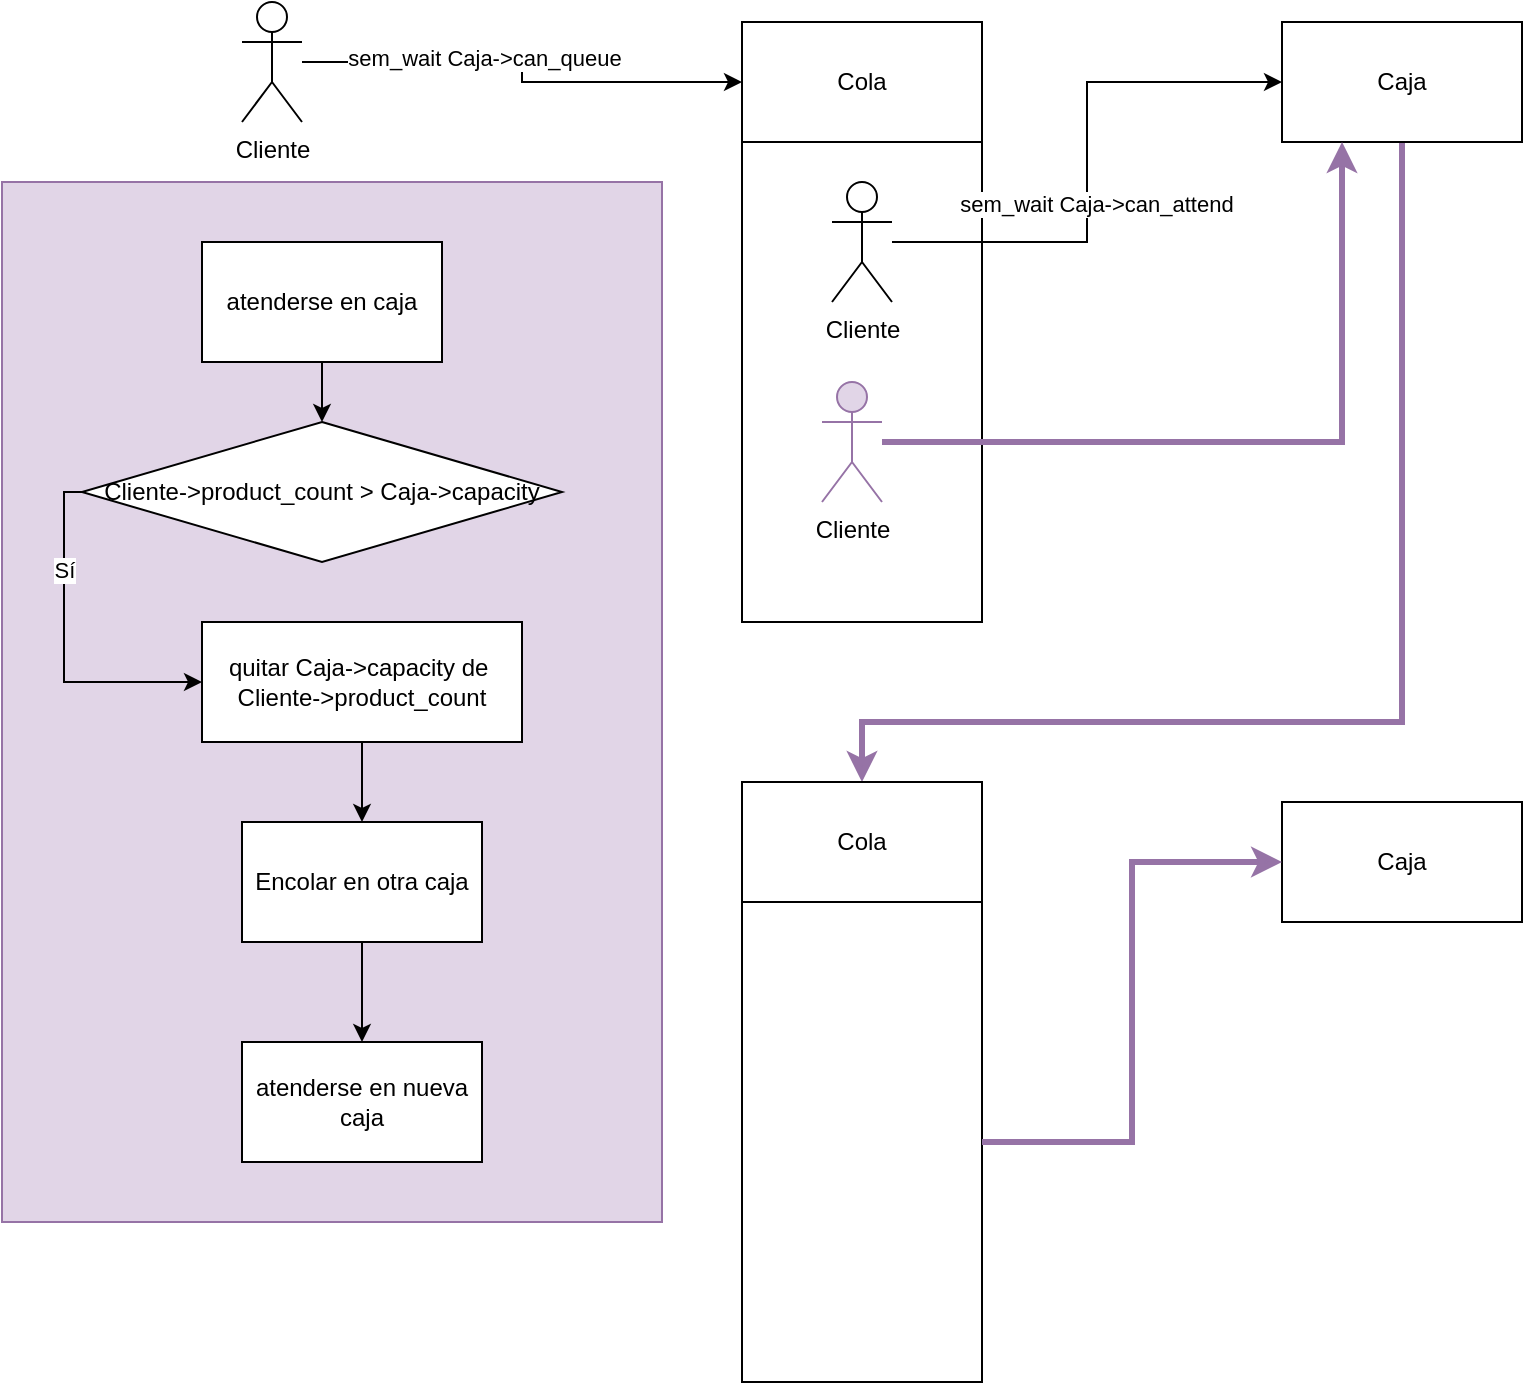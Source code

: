 <mxfile version="19.0.2" type="device" pages="3"><diagram id="KFgPAPCuJoKKQdulge6Z" name="Page-1"><mxGraphModel dx="1021" dy="653" grid="1" gridSize="10" guides="1" tooltips="1" connect="1" arrows="1" fold="1" page="1" pageScale="1" pageWidth="850" pageHeight="1100" math="0" shadow="0"><root><mxCell id="0"/><mxCell id="1" parent="0"/><mxCell id="xf60B0qyNScemYF0nVEA-28" value="" style="rounded=0;whiteSpace=wrap;html=1;fillColor=#e1d5e7;strokeColor=#9673a6;" vertex="1" parent="1"><mxGeometry x="30" y="180" width="330" height="520" as="geometry"/></mxCell><mxCell id="xf60B0qyNScemYF0nVEA-23" value="" style="group" vertex="1" connectable="0" parent="1"><mxGeometry x="400" y="100" width="120" height="300" as="geometry"/></mxCell><mxCell id="xf60B0qyNScemYF0nVEA-11" value="" style="rounded=0;whiteSpace=wrap;html=1;" vertex="1" parent="xf60B0qyNScemYF0nVEA-23"><mxGeometry y="60" width="120" height="240" as="geometry"/></mxCell><mxCell id="xf60B0qyNScemYF0nVEA-10" value="Cola" style="rounded=0;whiteSpace=wrap;html=1;" vertex="1" parent="xf60B0qyNScemYF0nVEA-23"><mxGeometry width="120" height="60" as="geometry"/></mxCell><mxCell id="xf60B0qyNScemYF0nVEA-8" style="edgeStyle=orthogonalEdgeStyle;rounded=0;orthogonalLoop=1;jettySize=auto;html=1;entryX=0;entryY=0.5;entryDx=0;entryDy=0;" edge="1" parent="1" source="xf60B0qyNScemYF0nVEA-1" target="xf60B0qyNScemYF0nVEA-10"><mxGeometry relative="1" as="geometry"><mxPoint x="270" y="160" as="targetPoint"/></mxGeometry></mxCell><mxCell id="xf60B0qyNScemYF0nVEA-9" value="sem_wait Caja-&amp;gt;can_queue" style="edgeLabel;html=1;align=center;verticalAlign=middle;resizable=0;points=[];" vertex="1" connectable="0" parent="xf60B0qyNScemYF0nVEA-8"><mxGeometry x="-0.212" y="2" relative="1" as="geometry"><mxPoint as="offset"/></mxGeometry></mxCell><mxCell id="xf60B0qyNScemYF0nVEA-1" value="Cliente" style="shape=umlActor;verticalLabelPosition=bottom;verticalAlign=top;html=1;outlineConnect=0;" vertex="1" parent="1"><mxGeometry x="150" y="90" width="30" height="60" as="geometry"/></mxCell><mxCell id="xf60B0qyNScemYF0nVEA-27" style="edgeStyle=orthogonalEdgeStyle;rounded=0;orthogonalLoop=1;jettySize=auto;html=1;entryX=0.5;entryY=0;entryDx=0;entryDy=0;fillColor=#e1d5e7;strokeColor=#9673a6;strokeWidth=3;" edge="1" parent="1" source="xf60B0qyNScemYF0nVEA-2" target="xf60B0qyNScemYF0nVEA-26"><mxGeometry relative="1" as="geometry"><Array as="points"><mxPoint x="730" y="450"/><mxPoint x="460" y="450"/></Array></mxGeometry></mxCell><mxCell id="xf60B0qyNScemYF0nVEA-2" value="Caja" style="rounded=0;whiteSpace=wrap;html=1;" vertex="1" parent="1"><mxGeometry x="670" y="100" width="120" height="60" as="geometry"/></mxCell><mxCell id="xf60B0qyNScemYF0nVEA-5" value="Caja" style="rounded=0;whiteSpace=wrap;html=1;" vertex="1" parent="1"><mxGeometry x="670" y="490" width="120" height="60" as="geometry"/></mxCell><mxCell id="xf60B0qyNScemYF0nVEA-22" style="edgeStyle=orthogonalEdgeStyle;rounded=0;orthogonalLoop=1;jettySize=auto;html=1;entryX=0.25;entryY=1;entryDx=0;entryDy=0;fillColor=#e1d5e7;strokeColor=#9673a6;strokeWidth=3;" edge="1" parent="1" source="xf60B0qyNScemYF0nVEA-6" target="xf60B0qyNScemYF0nVEA-2"><mxGeometry relative="1" as="geometry"/></mxCell><mxCell id="xf60B0qyNScemYF0nVEA-6" value="Cliente" style="shape=umlActor;verticalLabelPosition=bottom;verticalAlign=top;html=1;outlineConnect=0;fillColor=#e1d5e7;strokeColor=#9673a6;" vertex="1" parent="1"><mxGeometry x="440" y="280" width="30" height="60" as="geometry"/></mxCell><mxCell id="xf60B0qyNScemYF0nVEA-12" style="edgeStyle=orthogonalEdgeStyle;rounded=0;orthogonalLoop=1;jettySize=auto;html=1;entryX=0;entryY=0.5;entryDx=0;entryDy=0;" edge="1" parent="1" source="xf60B0qyNScemYF0nVEA-7" target="xf60B0qyNScemYF0nVEA-2"><mxGeometry relative="1" as="geometry"/></mxCell><mxCell id="xf60B0qyNScemYF0nVEA-13" value="sem_wait Caja-&amp;gt;can_attend" style="edgeLabel;html=1;align=center;verticalAlign=middle;resizable=0;points=[];" vertex="1" connectable="0" parent="xf60B0qyNScemYF0nVEA-12"><mxGeometry x="-0.146" y="-3" relative="1" as="geometry"><mxPoint x="1" y="1" as="offset"/></mxGeometry></mxCell><mxCell id="xf60B0qyNScemYF0nVEA-7" value="Cliente" style="shape=umlActor;verticalLabelPosition=bottom;verticalAlign=top;html=1;outlineConnect=0;" vertex="1" parent="1"><mxGeometry x="445" y="180" width="30" height="60" as="geometry"/></mxCell><mxCell id="xf60B0qyNScemYF0nVEA-16" style="edgeStyle=orthogonalEdgeStyle;rounded=0;orthogonalLoop=1;jettySize=auto;html=1;entryX=0;entryY=0.5;entryDx=0;entryDy=0;" edge="1" parent="1" target="xf60B0qyNScemYF0nVEA-15"><mxGeometry relative="1" as="geometry"><mxPoint x="131" y="450" as="targetPoint"/><mxPoint x="81" y="335" as="sourcePoint"/><Array as="points"><mxPoint x="61" y="335"/><mxPoint x="61" y="430"/></Array></mxGeometry></mxCell><mxCell id="xf60B0qyNScemYF0nVEA-17" value="Sí" style="edgeLabel;html=1;align=center;verticalAlign=middle;resizable=0;points=[];" vertex="1" connectable="0" parent="xf60B0qyNScemYF0nVEA-16"><mxGeometry x="-0.356" relative="1" as="geometry"><mxPoint as="offset"/></mxGeometry></mxCell><mxCell id="xf60B0qyNScemYF0nVEA-14" value="Cliente-&amp;gt;product_count &amp;gt; Caja-&amp;gt;capacity" style="rhombus;whiteSpace=wrap;html=1;" vertex="1" parent="1"><mxGeometry x="70" y="300" width="240" height="70" as="geometry"/></mxCell><mxCell id="xf60B0qyNScemYF0nVEA-20" style="edgeStyle=orthogonalEdgeStyle;rounded=0;orthogonalLoop=1;jettySize=auto;html=1;" edge="1" parent="1" source="xf60B0qyNScemYF0nVEA-15" target="xf60B0qyNScemYF0nVEA-21"><mxGeometry relative="1" as="geometry"><mxPoint x="210" y="530" as="targetPoint"/></mxGeometry></mxCell><mxCell id="xf60B0qyNScemYF0nVEA-15" value="quitar Caja-&amp;gt;capacity de&amp;nbsp;&lt;br&gt;Cliente-&amp;gt;product_count" style="rounded=0;whiteSpace=wrap;html=1;" vertex="1" parent="1"><mxGeometry x="130" y="400" width="160" height="60" as="geometry"/></mxCell><mxCell id="xf60B0qyNScemYF0nVEA-19" style="edgeStyle=orthogonalEdgeStyle;rounded=0;orthogonalLoop=1;jettySize=auto;html=1;entryX=0.5;entryY=0;entryDx=0;entryDy=0;" edge="1" parent="1" source="xf60B0qyNScemYF0nVEA-18" target="xf60B0qyNScemYF0nVEA-14"><mxGeometry relative="1" as="geometry"/></mxCell><mxCell id="xf60B0qyNScemYF0nVEA-18" value="atenderse en caja" style="rounded=0;whiteSpace=wrap;html=1;" vertex="1" parent="1"><mxGeometry x="130" y="210" width="120" height="60" as="geometry"/></mxCell><mxCell id="xf60B0qyNScemYF0nVEA-30" value="" style="edgeStyle=orthogonalEdgeStyle;rounded=0;orthogonalLoop=1;jettySize=auto;html=1;strokeWidth=1;" edge="1" parent="1" source="xf60B0qyNScemYF0nVEA-21" target="xf60B0qyNScemYF0nVEA-29"><mxGeometry relative="1" as="geometry"/></mxCell><mxCell id="xf60B0qyNScemYF0nVEA-21" value="Encolar en otra caja" style="rounded=0;whiteSpace=wrap;html=1;" vertex="1" parent="1"><mxGeometry x="150" y="500" width="120" height="60" as="geometry"/></mxCell><mxCell id="xf60B0qyNScemYF0nVEA-24" value="" style="group" vertex="1" connectable="0" parent="1"><mxGeometry x="400" y="480" width="120" height="300" as="geometry"/></mxCell><mxCell id="xf60B0qyNScemYF0nVEA-25" value="" style="rounded=0;whiteSpace=wrap;html=1;" vertex="1" parent="xf60B0qyNScemYF0nVEA-24"><mxGeometry y="60" width="120" height="240" as="geometry"/></mxCell><mxCell id="xf60B0qyNScemYF0nVEA-26" value="Cola" style="rounded=0;whiteSpace=wrap;html=1;" vertex="1" parent="xf60B0qyNScemYF0nVEA-24"><mxGeometry width="120" height="60" as="geometry"/></mxCell><mxCell id="xf60B0qyNScemYF0nVEA-29" value="atenderse en nueva caja" style="whiteSpace=wrap;html=1;rounded=0;" vertex="1" parent="1"><mxGeometry x="150" y="610" width="120" height="60" as="geometry"/></mxCell><mxCell id="xf60B0qyNScemYF0nVEA-31" style="edgeStyle=orthogonalEdgeStyle;rounded=0;orthogonalLoop=1;jettySize=auto;html=1;entryX=0;entryY=0.5;entryDx=0;entryDy=0;strokeWidth=3;fillColor=#e1d5e7;strokeColor=#9673a6;" edge="1" parent="1" source="xf60B0qyNScemYF0nVEA-25" target="xf60B0qyNScemYF0nVEA-5"><mxGeometry relative="1" as="geometry"/></mxCell></root></mxGraphModel></diagram><diagram id="kgm83oB1-Bn9ZLdaS7rh" name="template"><mxGraphModel dx="868" dy="555" grid="1" gridSize="10" guides="1" tooltips="1" connect="1" arrows="1" fold="1" page="1" pageScale="1" pageWidth="850" pageHeight="1100" math="0" shadow="0"><root><mxCell id="0"/><mxCell id="1" parent="0"/><mxCell id="GQAddwY9nwptaZO198wb-1" value="Cliente" style="shape=umlActor;verticalLabelPosition=bottom;verticalAlign=top;html=1;outlineConnect=0;" vertex="1" parent="1"><mxGeometry x="64" y="60" width="30" height="60" as="geometry"/></mxCell><mxCell id="GQAddwY9nwptaZO198wb-4" value="" style="group" vertex="1" connectable="0" parent="1"><mxGeometry x="320" y="80" width="120" height="310" as="geometry"/></mxCell><mxCell id="GQAddwY9nwptaZO198wb-2" value="Cola" style="rounded=0;whiteSpace=wrap;html=1;" vertex="1" parent="GQAddwY9nwptaZO198wb-4"><mxGeometry width="120" height="60" as="geometry"/></mxCell><mxCell id="GQAddwY9nwptaZO198wb-3" value="" style="rounded=0;whiteSpace=wrap;html=1;" vertex="1" parent="GQAddwY9nwptaZO198wb-4"><mxGeometry y="60" width="120" height="250" as="geometry"/></mxCell><mxCell id="GQAddwY9nwptaZO198wb-5" value="Caja" style="rounded=0;whiteSpace=wrap;html=1;" vertex="1" parent="1"><mxGeometry x="580" y="80" width="120" height="60" as="geometry"/></mxCell><mxCell id="GQAddwY9nwptaZO198wb-13" value="" style="group" vertex="1" connectable="0" parent="1"><mxGeometry x="60" y="150" width="38" height="76" as="geometry"/></mxCell><mxCell id="GQAddwY9nwptaZO198wb-11" value="" style="group" vertex="1" connectable="0" parent="GQAddwY9nwptaZO198wb-13"><mxGeometry x="7" y="20" width="24" height="56" as="geometry"/></mxCell><mxCell id="GQAddwY9nwptaZO198wb-6" value="" style="rounded=1;whiteSpace=wrap;html=1;rotation=90;" vertex="1" parent="GQAddwY9nwptaZO198wb-11"><mxGeometry x="-16" y="16" width="56" height="24" as="geometry"/></mxCell><mxCell id="GQAddwY9nwptaZO198wb-10" value="" style="group" vertex="1" connectable="0" parent="GQAddwY9nwptaZO198wb-11"><mxGeometry x="7" y="9" width="10" height="38" as="geometry"/></mxCell><mxCell id="GQAddwY9nwptaZO198wb-7" value="" style="ellipse;whiteSpace=wrap;html=1;aspect=fixed;fillColor=#d5e8d4;strokeColor=#82b366;" vertex="1" parent="GQAddwY9nwptaZO198wb-10"><mxGeometry width="10" height="10" as="geometry"/></mxCell><mxCell id="GQAddwY9nwptaZO198wb-8" value="" style="ellipse;whiteSpace=wrap;html=1;aspect=fixed;fillColor=#fff2cc;strokeColor=#d6b656;" vertex="1" parent="GQAddwY9nwptaZO198wb-10"><mxGeometry y="14" width="10" height="10" as="geometry"/></mxCell><mxCell id="GQAddwY9nwptaZO198wb-9" value="" style="ellipse;whiteSpace=wrap;html=1;aspect=fixed;fillColor=#f8cecc;strokeColor=#b85450;" vertex="1" parent="GQAddwY9nwptaZO198wb-10"><mxGeometry y="28" width="10" height="10" as="geometry"/></mxCell><mxCell id="GQAddwY9nwptaZO198wb-12" value="on_register" style="text;html=1;strokeColor=none;fillColor=none;align=center;verticalAlign=middle;whiteSpace=wrap;rounded=0;" vertex="1" parent="GQAddwY9nwptaZO198wb-13"><mxGeometry width="38" height="20" as="geometry"/></mxCell><mxCell id="GQAddwY9nwptaZO198wb-14" value="" style="group" vertex="1" connectable="0" parent="1"><mxGeometry x="60" y="230" width="38" height="76" as="geometry"/></mxCell><mxCell id="GQAddwY9nwptaZO198wb-15" value="" style="group" vertex="1" connectable="0" parent="GQAddwY9nwptaZO198wb-14"><mxGeometry x="7" y="20" width="24" height="56" as="geometry"/></mxCell><mxCell id="GQAddwY9nwptaZO198wb-16" value="" style="rounded=1;whiteSpace=wrap;html=1;rotation=90;" vertex="1" parent="GQAddwY9nwptaZO198wb-15"><mxGeometry x="-16" y="16" width="56" height="24" as="geometry"/></mxCell><mxCell id="GQAddwY9nwptaZO198wb-17" value="" style="group" vertex="1" connectable="0" parent="GQAddwY9nwptaZO198wb-15"><mxGeometry x="7" y="9" width="10" height="38" as="geometry"/></mxCell><mxCell id="GQAddwY9nwptaZO198wb-18" value="" style="ellipse;whiteSpace=wrap;html=1;aspect=fixed;fillColor=#d5e8d4;strokeColor=#82b366;" vertex="1" parent="GQAddwY9nwptaZO198wb-17"><mxGeometry width="10" height="10" as="geometry"/></mxCell><mxCell id="GQAddwY9nwptaZO198wb-19" value="" style="ellipse;whiteSpace=wrap;html=1;aspect=fixed;fillColor=#fff2cc;strokeColor=#d6b656;" vertex="1" parent="GQAddwY9nwptaZO198wb-17"><mxGeometry y="14" width="10" height="10" as="geometry"/></mxCell><mxCell id="GQAddwY9nwptaZO198wb-20" value="" style="ellipse;whiteSpace=wrap;html=1;aspect=fixed;fillColor=#f8cecc;strokeColor=#b85450;" vertex="1" parent="GQAddwY9nwptaZO198wb-17"><mxGeometry y="28" width="10" height="10" as="geometry"/></mxCell><mxCell id="GQAddwY9nwptaZO198wb-21" value="can_produce" style="text;html=1;strokeColor=none;fillColor=none;align=center;verticalAlign=middle;whiteSpace=wrap;rounded=0;" vertex="1" parent="GQAddwY9nwptaZO198wb-14"><mxGeometry width="38" height="20" as="geometry"/></mxCell><mxCell id="GQAddwY9nwptaZO198wb-22" value="" style="group" vertex="1" connectable="0" parent="1"><mxGeometry x="60" y="310" width="38" height="76" as="geometry"/></mxCell><mxCell id="GQAddwY9nwptaZO198wb-23" value="" style="group" vertex="1" connectable="0" parent="GQAddwY9nwptaZO198wb-22"><mxGeometry x="7" y="20" width="24" height="56" as="geometry"/></mxCell><mxCell id="GQAddwY9nwptaZO198wb-24" value="" style="rounded=1;whiteSpace=wrap;html=1;rotation=90;" vertex="1" parent="GQAddwY9nwptaZO198wb-23"><mxGeometry x="-16" y="16" width="56" height="24" as="geometry"/></mxCell><mxCell id="GQAddwY9nwptaZO198wb-25" value="" style="group" vertex="1" connectable="0" parent="GQAddwY9nwptaZO198wb-23"><mxGeometry x="7" y="9" width="10" height="38" as="geometry"/></mxCell><mxCell id="GQAddwY9nwptaZO198wb-26" value="" style="ellipse;whiteSpace=wrap;html=1;aspect=fixed;fillColor=#d5e8d4;strokeColor=#82b366;" vertex="1" parent="GQAddwY9nwptaZO198wb-25"><mxGeometry width="10" height="10" as="geometry"/></mxCell><mxCell id="GQAddwY9nwptaZO198wb-27" value="" style="ellipse;whiteSpace=wrap;html=1;aspect=fixed;fillColor=#fff2cc;strokeColor=#d6b656;" vertex="1" parent="GQAddwY9nwptaZO198wb-25"><mxGeometry y="14" width="10" height="10" as="geometry"/></mxCell><mxCell id="GQAddwY9nwptaZO198wb-28" value="" style="ellipse;whiteSpace=wrap;html=1;aspect=fixed;fillColor=#f8cecc;strokeColor=#b85450;" vertex="1" parent="GQAddwY9nwptaZO198wb-25"><mxGeometry y="28" width="10" height="10" as="geometry"/></mxCell><mxCell id="GQAddwY9nwptaZO198wb-29" value="produced_product" style="text;html=1;strokeColor=none;fillColor=none;align=center;verticalAlign=middle;whiteSpace=wrap;rounded=0;" vertex="1" parent="GQAddwY9nwptaZO198wb-22"><mxGeometry width="38" height="20" as="geometry"/></mxCell><mxCell id="GQAddwY9nwptaZO198wb-33" value="" style="group" vertex="1" connectable="0" parent="1"><mxGeometry x="610" y="154" width="38" height="76" as="geometry"/></mxCell><mxCell id="GQAddwY9nwptaZO198wb-34" value="" style="group" vertex="1" connectable="0" parent="GQAddwY9nwptaZO198wb-33"><mxGeometry x="7" y="20" width="24" height="56" as="geometry"/></mxCell><mxCell id="GQAddwY9nwptaZO198wb-35" value="" style="rounded=1;whiteSpace=wrap;html=1;rotation=90;" vertex="1" parent="GQAddwY9nwptaZO198wb-34"><mxGeometry x="-16" y="16" width="56" height="24" as="geometry"/></mxCell><mxCell id="GQAddwY9nwptaZO198wb-36" value="" style="group" vertex="1" connectable="0" parent="GQAddwY9nwptaZO198wb-34"><mxGeometry x="7" y="9" width="10" height="38" as="geometry"/></mxCell><mxCell id="GQAddwY9nwptaZO198wb-37" value="" style="ellipse;whiteSpace=wrap;html=1;aspect=fixed;fillColor=#d5e8d4;strokeColor=#82b366;" vertex="1" parent="GQAddwY9nwptaZO198wb-36"><mxGeometry width="10" height="10" as="geometry"/></mxCell><mxCell id="GQAddwY9nwptaZO198wb-38" value="" style="ellipse;whiteSpace=wrap;html=1;aspect=fixed;fillColor=#fff2cc;strokeColor=#d6b656;" vertex="1" parent="GQAddwY9nwptaZO198wb-36"><mxGeometry y="14" width="10" height="10" as="geometry"/></mxCell><mxCell id="GQAddwY9nwptaZO198wb-39" value="" style="ellipse;whiteSpace=wrap;html=1;aspect=fixed;fillColor=#f8cecc;strokeColor=#b85450;" vertex="1" parent="GQAddwY9nwptaZO198wb-36"><mxGeometry y="28" width="10" height="10" as="geometry"/></mxCell><mxCell id="GQAddwY9nwptaZO198wb-40" value="new_client" style="text;html=1;strokeColor=none;fillColor=none;align=center;verticalAlign=middle;whiteSpace=wrap;rounded=0;" vertex="1" parent="GQAddwY9nwptaZO198wb-33"><mxGeometry width="38" height="20" as="geometry"/></mxCell><mxCell id="GQAddwY9nwptaZO198wb-41" value="" style="group" vertex="1" connectable="0" parent="1"><mxGeometry x="610" y="230" width="38" height="76" as="geometry"/></mxCell><mxCell id="GQAddwY9nwptaZO198wb-42" value="" style="group" vertex="1" connectable="0" parent="GQAddwY9nwptaZO198wb-41"><mxGeometry x="7" y="20" width="24" height="56" as="geometry"/></mxCell><mxCell id="GQAddwY9nwptaZO198wb-43" value="" style="rounded=1;whiteSpace=wrap;html=1;rotation=90;" vertex="1" parent="GQAddwY9nwptaZO198wb-42"><mxGeometry x="-16" y="16" width="56" height="24" as="geometry"/></mxCell><mxCell id="GQAddwY9nwptaZO198wb-44" value="" style="group" vertex="1" connectable="0" parent="GQAddwY9nwptaZO198wb-42"><mxGeometry x="7" y="9" width="10" height="38" as="geometry"/></mxCell><mxCell id="GQAddwY9nwptaZO198wb-45" value="" style="ellipse;whiteSpace=wrap;html=1;aspect=fixed;fillColor=#d5e8d4;strokeColor=#82b366;" vertex="1" parent="GQAddwY9nwptaZO198wb-44"><mxGeometry width="10" height="10" as="geometry"/></mxCell><mxCell id="GQAddwY9nwptaZO198wb-46" value="" style="ellipse;whiteSpace=wrap;html=1;aspect=fixed;fillColor=#fff2cc;strokeColor=#d6b656;" vertex="1" parent="GQAddwY9nwptaZO198wb-44"><mxGeometry y="14" width="10" height="10" as="geometry"/></mxCell><mxCell id="GQAddwY9nwptaZO198wb-47" value="" style="ellipse;whiteSpace=wrap;html=1;aspect=fixed;fillColor=#f8cecc;strokeColor=#b85450;" vertex="1" parent="GQAddwY9nwptaZO198wb-44"><mxGeometry y="28" width="10" height="10" as="geometry"/></mxCell><mxCell id="GQAddwY9nwptaZO198wb-48" value="can_attend" style="text;html=1;strokeColor=none;fillColor=none;align=center;verticalAlign=middle;whiteSpace=wrap;rounded=0;" vertex="1" parent="GQAddwY9nwptaZO198wb-41"><mxGeometry width="38" height="20" as="geometry"/></mxCell><mxCell id="GQAddwY9nwptaZO198wb-49" value="" style="group" vertex="1" connectable="0" parent="1"><mxGeometry x="610" y="314" width="38" height="76" as="geometry"/></mxCell><mxCell id="GQAddwY9nwptaZO198wb-50" value="" style="group" vertex="1" connectable="0" parent="GQAddwY9nwptaZO198wb-49"><mxGeometry x="7" y="20" width="24" height="56" as="geometry"/></mxCell><mxCell id="GQAddwY9nwptaZO198wb-51" value="" style="rounded=1;whiteSpace=wrap;html=1;rotation=90;" vertex="1" parent="GQAddwY9nwptaZO198wb-50"><mxGeometry x="-16" y="16" width="56" height="24" as="geometry"/></mxCell><mxCell id="GQAddwY9nwptaZO198wb-52" value="" style="group" vertex="1" connectable="0" parent="GQAddwY9nwptaZO198wb-50"><mxGeometry x="7" y="9" width="10" height="38" as="geometry"/></mxCell><mxCell id="GQAddwY9nwptaZO198wb-53" value="" style="ellipse;whiteSpace=wrap;html=1;aspect=fixed;fillColor=#d5e8d4;strokeColor=#82b366;" vertex="1" parent="GQAddwY9nwptaZO198wb-52"><mxGeometry width="10" height="10" as="geometry"/></mxCell><mxCell id="GQAddwY9nwptaZO198wb-54" value="" style="ellipse;whiteSpace=wrap;html=1;aspect=fixed;fillColor=#fff2cc;strokeColor=#d6b656;" vertex="1" parent="GQAddwY9nwptaZO198wb-52"><mxGeometry y="14" width="10" height="10" as="geometry"/></mxCell><mxCell id="GQAddwY9nwptaZO198wb-55" value="" style="ellipse;whiteSpace=wrap;html=1;aspect=fixed;fillColor=#f8cecc;strokeColor=#b85450;" vertex="1" parent="GQAddwY9nwptaZO198wb-52"><mxGeometry y="28" width="10" height="10" as="geometry"/></mxCell><mxCell id="GQAddwY9nwptaZO198wb-56" value="can_queue" style="text;html=1;strokeColor=none;fillColor=none;align=center;verticalAlign=middle;whiteSpace=wrap;rounded=0;" vertex="1" parent="GQAddwY9nwptaZO198wb-49"><mxGeometry width="38" height="20" as="geometry"/></mxCell></root></mxGraphModel></diagram><diagram name="w/sema" id="n93JSqwijX-07KvAlZih"><mxGraphModel dx="1085" dy="694" grid="1" gridSize="10" guides="1" tooltips="1" connect="1" arrows="1" fold="1" page="1" pageScale="1" pageWidth="850" pageHeight="1100" math="0" shadow="0"><root><mxCell id="fGiU47eKGeZl3MJL9mCW-0"/><mxCell id="fGiU47eKGeZl3MJL9mCW-1" parent="fGiU47eKGeZl3MJL9mCW-0"/><mxCell id="fGiU47eKGeZl3MJL9mCW-2" value="Cliente" style="shape=umlActor;verticalLabelPosition=bottom;verticalAlign=top;html=1;outlineConnect=0;" vertex="1" parent="fGiU47eKGeZl3MJL9mCW-1"><mxGeometry x="140" y="80" width="30" height="60" as="geometry"/></mxCell><mxCell id="fGiU47eKGeZl3MJL9mCW-3" value="" style="group" vertex="1" connectable="0" parent="fGiU47eKGeZl3MJL9mCW-1"><mxGeometry x="320" y="80" width="120" height="310" as="geometry"/></mxCell><mxCell id="fGiU47eKGeZl3MJL9mCW-4" value="Cola" style="rounded=0;whiteSpace=wrap;html=1;" vertex="1" parent="fGiU47eKGeZl3MJL9mCW-3"><mxGeometry width="120" height="60" as="geometry"/></mxCell><mxCell id="fGiU47eKGeZl3MJL9mCW-5" value="" style="rounded=0;whiteSpace=wrap;html=1;" vertex="1" parent="fGiU47eKGeZl3MJL9mCW-3"><mxGeometry y="60" width="120" height="250" as="geometry"/></mxCell><mxCell id="fGiU47eKGeZl3MJL9mCW-6" value="Caja" style="rounded=0;whiteSpace=wrap;html=1;" vertex="1" parent="fGiU47eKGeZl3MJL9mCW-1"><mxGeometry x="660" y="80" width="120" height="60" as="geometry"/></mxCell><mxCell id="fGiU47eKGeZl3MJL9mCW-7" value="" style="group" vertex="1" connectable="0" parent="fGiU47eKGeZl3MJL9mCW-1"><mxGeometry x="60" y="150" width="38" height="76" as="geometry"/></mxCell><mxCell id="fGiU47eKGeZl3MJL9mCW-8" value="" style="group" vertex="1" connectable="0" parent="fGiU47eKGeZl3MJL9mCW-7"><mxGeometry x="7" y="20" width="24" height="56" as="geometry"/></mxCell><mxCell id="fGiU47eKGeZl3MJL9mCW-9" value="" style="rounded=1;whiteSpace=wrap;html=1;rotation=90;" vertex="1" parent="fGiU47eKGeZl3MJL9mCW-8"><mxGeometry x="-16" y="16" width="56" height="24" as="geometry"/></mxCell><mxCell id="fGiU47eKGeZl3MJL9mCW-10" value="" style="group" vertex="1" connectable="0" parent="fGiU47eKGeZl3MJL9mCW-8"><mxGeometry x="7" y="9" width="10" height="38" as="geometry"/></mxCell><mxCell id="fGiU47eKGeZl3MJL9mCW-11" value="" style="ellipse;whiteSpace=wrap;html=1;aspect=fixed;fillColor=#d5e8d4;strokeColor=#82b366;" vertex="1" parent="fGiU47eKGeZl3MJL9mCW-10"><mxGeometry width="10" height="10" as="geometry"/></mxCell><mxCell id="fGiU47eKGeZl3MJL9mCW-12" value="" style="ellipse;whiteSpace=wrap;html=1;aspect=fixed;fillColor=#fff2cc;strokeColor=#d6b656;" vertex="1" parent="fGiU47eKGeZl3MJL9mCW-10"><mxGeometry y="14" width="10" height="10" as="geometry"/></mxCell><mxCell id="fGiU47eKGeZl3MJL9mCW-13" value="" style="ellipse;whiteSpace=wrap;html=1;aspect=fixed;fillColor=#f8cecc;strokeColor=#b85450;" vertex="1" parent="fGiU47eKGeZl3MJL9mCW-10"><mxGeometry y="28" width="10" height="10" as="geometry"/></mxCell><mxCell id="fGiU47eKGeZl3MJL9mCW-14" value="on_register" style="text;html=1;strokeColor=none;fillColor=none;align=center;verticalAlign=middle;whiteSpace=wrap;rounded=0;" vertex="1" parent="fGiU47eKGeZl3MJL9mCW-7"><mxGeometry width="38" height="20" as="geometry"/></mxCell><mxCell id="fGiU47eKGeZl3MJL9mCW-15" value="" style="group" vertex="1" connectable="0" parent="fGiU47eKGeZl3MJL9mCW-1"><mxGeometry x="60" y="230" width="38" height="76" as="geometry"/></mxCell><mxCell id="fGiU47eKGeZl3MJL9mCW-16" value="" style="group" vertex="1" connectable="0" parent="fGiU47eKGeZl3MJL9mCW-15"><mxGeometry x="7" y="20" width="24" height="56" as="geometry"/></mxCell><mxCell id="fGiU47eKGeZl3MJL9mCW-17" value="" style="rounded=1;whiteSpace=wrap;html=1;rotation=90;" vertex="1" parent="fGiU47eKGeZl3MJL9mCW-16"><mxGeometry x="-16" y="16" width="56" height="24" as="geometry"/></mxCell><mxCell id="fGiU47eKGeZl3MJL9mCW-18" value="" style="group" vertex="1" connectable="0" parent="fGiU47eKGeZl3MJL9mCW-16"><mxGeometry x="7" y="9" width="10" height="38" as="geometry"/></mxCell><mxCell id="fGiU47eKGeZl3MJL9mCW-19" value="" style="ellipse;whiteSpace=wrap;html=1;aspect=fixed;fillColor=#d5e8d4;strokeColor=#82b366;" vertex="1" parent="fGiU47eKGeZl3MJL9mCW-18"><mxGeometry width="10" height="10" as="geometry"/></mxCell><mxCell id="fGiU47eKGeZl3MJL9mCW-20" value="" style="ellipse;whiteSpace=wrap;html=1;aspect=fixed;fillColor=#fff2cc;strokeColor=#d6b656;" vertex="1" parent="fGiU47eKGeZl3MJL9mCW-18"><mxGeometry y="14" width="10" height="10" as="geometry"/></mxCell><mxCell id="fGiU47eKGeZl3MJL9mCW-21" value="" style="ellipse;whiteSpace=wrap;html=1;aspect=fixed;fillColor=#f8cecc;strokeColor=#b85450;" vertex="1" parent="fGiU47eKGeZl3MJL9mCW-18"><mxGeometry y="28" width="10" height="10" as="geometry"/></mxCell><mxCell id="fGiU47eKGeZl3MJL9mCW-22" value="can_produce" style="text;html=1;strokeColor=none;fillColor=none;align=center;verticalAlign=middle;whiteSpace=wrap;rounded=0;" vertex="1" parent="fGiU47eKGeZl3MJL9mCW-15"><mxGeometry width="38" height="20" as="geometry"/></mxCell><mxCell id="fGiU47eKGeZl3MJL9mCW-23" value="" style="group" vertex="1" connectable="0" parent="fGiU47eKGeZl3MJL9mCW-1"><mxGeometry x="60" y="310" width="38" height="76" as="geometry"/></mxCell><mxCell id="fGiU47eKGeZl3MJL9mCW-24" value="" style="group" vertex="1" connectable="0" parent="fGiU47eKGeZl3MJL9mCW-23"><mxGeometry x="7" y="20" width="24" height="56" as="geometry"/></mxCell><mxCell id="fGiU47eKGeZl3MJL9mCW-25" value="" style="rounded=1;whiteSpace=wrap;html=1;rotation=90;" vertex="1" parent="fGiU47eKGeZl3MJL9mCW-24"><mxGeometry x="-16" y="16" width="56" height="24" as="geometry"/></mxCell><mxCell id="fGiU47eKGeZl3MJL9mCW-26" value="" style="group" vertex="1" connectable="0" parent="fGiU47eKGeZl3MJL9mCW-24"><mxGeometry x="7" y="9" width="10" height="38" as="geometry"/></mxCell><mxCell id="fGiU47eKGeZl3MJL9mCW-27" value="" style="ellipse;whiteSpace=wrap;html=1;aspect=fixed;fillColor=#d5e8d4;strokeColor=#82b366;" vertex="1" parent="fGiU47eKGeZl3MJL9mCW-26"><mxGeometry width="10" height="10" as="geometry"/></mxCell><mxCell id="fGiU47eKGeZl3MJL9mCW-28" value="" style="ellipse;whiteSpace=wrap;html=1;aspect=fixed;fillColor=#fff2cc;strokeColor=#d6b656;" vertex="1" parent="fGiU47eKGeZl3MJL9mCW-26"><mxGeometry y="14" width="10" height="10" as="geometry"/></mxCell><mxCell id="fGiU47eKGeZl3MJL9mCW-29" value="" style="ellipse;whiteSpace=wrap;html=1;aspect=fixed;fillColor=#f8cecc;strokeColor=#b85450;" vertex="1" parent="fGiU47eKGeZl3MJL9mCW-26"><mxGeometry y="28" width="10" height="10" as="geometry"/></mxCell><mxCell id="fGiU47eKGeZl3MJL9mCW-30" value="produced_product" style="text;html=1;strokeColor=none;fillColor=none;align=center;verticalAlign=middle;whiteSpace=wrap;rounded=0;" vertex="1" parent="fGiU47eKGeZl3MJL9mCW-23"><mxGeometry width="38" height="20" as="geometry"/></mxCell><mxCell id="fGiU47eKGeZl3MJL9mCW-31" value="" style="group" vertex="1" connectable="0" parent="fGiU47eKGeZl3MJL9mCW-1"><mxGeometry x="610" y="154" width="38" height="76" as="geometry"/></mxCell><mxCell id="fGiU47eKGeZl3MJL9mCW-32" value="" style="group" vertex="1" connectable="0" parent="fGiU47eKGeZl3MJL9mCW-31"><mxGeometry x="7" y="20" width="24" height="56" as="geometry"/></mxCell><mxCell id="fGiU47eKGeZl3MJL9mCW-33" value="" style="rounded=1;whiteSpace=wrap;html=1;rotation=90;" vertex="1" parent="fGiU47eKGeZl3MJL9mCW-32"><mxGeometry x="-16" y="16" width="56" height="24" as="geometry"/></mxCell><mxCell id="fGiU47eKGeZl3MJL9mCW-34" value="" style="group" vertex="1" connectable="0" parent="fGiU47eKGeZl3MJL9mCW-32"><mxGeometry x="7" y="9" width="10" height="38" as="geometry"/></mxCell><mxCell id="fGiU47eKGeZl3MJL9mCW-35" value="" style="ellipse;whiteSpace=wrap;html=1;aspect=fixed;fillColor=#d5e8d4;strokeColor=#82b366;" vertex="1" parent="fGiU47eKGeZl3MJL9mCW-34"><mxGeometry width="10" height="10" as="geometry"/></mxCell><mxCell id="fGiU47eKGeZl3MJL9mCW-36" value="" style="ellipse;whiteSpace=wrap;html=1;aspect=fixed;fillColor=#fff2cc;strokeColor=#d6b656;" vertex="1" parent="fGiU47eKGeZl3MJL9mCW-34"><mxGeometry y="14" width="10" height="10" as="geometry"/></mxCell><mxCell id="fGiU47eKGeZl3MJL9mCW-37" value="" style="ellipse;whiteSpace=wrap;html=1;aspect=fixed;fillColor=#f8cecc;strokeColor=#b85450;" vertex="1" parent="fGiU47eKGeZl3MJL9mCW-34"><mxGeometry y="28" width="10" height="10" as="geometry"/></mxCell><mxCell id="fGiU47eKGeZl3MJL9mCW-38" value="new_client" style="text;html=1;strokeColor=none;fillColor=none;align=center;verticalAlign=middle;whiteSpace=wrap;rounded=0;" vertex="1" parent="fGiU47eKGeZl3MJL9mCW-31"><mxGeometry width="38" height="20" as="geometry"/></mxCell><mxCell id="fGiU47eKGeZl3MJL9mCW-39" value="" style="group" vertex="1" connectable="0" parent="fGiU47eKGeZl3MJL9mCW-1"><mxGeometry x="510" y="314" width="38" height="76" as="geometry"/></mxCell><mxCell id="fGiU47eKGeZl3MJL9mCW-40" value="" style="group" vertex="1" connectable="0" parent="fGiU47eKGeZl3MJL9mCW-39"><mxGeometry x="7" y="20" width="24" height="56" as="geometry"/></mxCell><mxCell id="fGiU47eKGeZl3MJL9mCW-41" value="" style="rounded=1;whiteSpace=wrap;html=1;rotation=90;" vertex="1" parent="fGiU47eKGeZl3MJL9mCW-40"><mxGeometry x="-16" y="16" width="56" height="24" as="geometry"/></mxCell><mxCell id="fGiU47eKGeZl3MJL9mCW-42" value="" style="group" vertex="1" connectable="0" parent="fGiU47eKGeZl3MJL9mCW-40"><mxGeometry x="7" y="9" width="10" height="38" as="geometry"/></mxCell><mxCell id="fGiU47eKGeZl3MJL9mCW-43" value="" style="ellipse;whiteSpace=wrap;html=1;aspect=fixed;fillColor=#d5e8d4;strokeColor=#82b366;" vertex="1" parent="fGiU47eKGeZl3MJL9mCW-42"><mxGeometry width="10" height="10" as="geometry"/></mxCell><mxCell id="fGiU47eKGeZl3MJL9mCW-44" value="" style="ellipse;whiteSpace=wrap;html=1;aspect=fixed;fillColor=#fff2cc;strokeColor=#d6b656;" vertex="1" parent="fGiU47eKGeZl3MJL9mCW-42"><mxGeometry y="14" width="10" height="10" as="geometry"/></mxCell><mxCell id="fGiU47eKGeZl3MJL9mCW-45" value="" style="ellipse;whiteSpace=wrap;html=1;aspect=fixed;fillColor=#f8cecc;strokeColor=#b85450;" vertex="1" parent="fGiU47eKGeZl3MJL9mCW-42"><mxGeometry y="28" width="10" height="10" as="geometry"/></mxCell><mxCell id="fGiU47eKGeZl3MJL9mCW-46" value="can_attend" style="text;html=1;strokeColor=none;fillColor=none;align=center;verticalAlign=middle;whiteSpace=wrap;rounded=0;" vertex="1" parent="fGiU47eKGeZl3MJL9mCW-39"><mxGeometry width="38" height="20" as="geometry"/></mxCell><mxCell id="fGiU47eKGeZl3MJL9mCW-47" value="" style="group" vertex="1" connectable="0" parent="fGiU47eKGeZl3MJL9mCW-1"><mxGeometry x="500" y="420" width="38" height="76" as="geometry"/></mxCell><mxCell id="fGiU47eKGeZl3MJL9mCW-48" value="" style="group" vertex="1" connectable="0" parent="fGiU47eKGeZl3MJL9mCW-47"><mxGeometry x="7" y="20" width="24" height="56" as="geometry"/></mxCell><mxCell id="fGiU47eKGeZl3MJL9mCW-49" value="" style="rounded=1;whiteSpace=wrap;html=1;rotation=90;" vertex="1" parent="fGiU47eKGeZl3MJL9mCW-48"><mxGeometry x="-16" y="16" width="56" height="24" as="geometry"/></mxCell><mxCell id="fGiU47eKGeZl3MJL9mCW-50" value="" style="group" vertex="1" connectable="0" parent="fGiU47eKGeZl3MJL9mCW-48"><mxGeometry x="7" y="9" width="10" height="38" as="geometry"/></mxCell><mxCell id="fGiU47eKGeZl3MJL9mCW-51" value="" style="ellipse;whiteSpace=wrap;html=1;aspect=fixed;fillColor=#d5e8d4;strokeColor=#82b366;" vertex="1" parent="fGiU47eKGeZl3MJL9mCW-50"><mxGeometry width="10" height="10" as="geometry"/></mxCell><mxCell id="fGiU47eKGeZl3MJL9mCW-52" value="" style="ellipse;whiteSpace=wrap;html=1;aspect=fixed;fillColor=#fff2cc;strokeColor=#d6b656;" vertex="1" parent="fGiU47eKGeZl3MJL9mCW-50"><mxGeometry y="14" width="10" height="10" as="geometry"/></mxCell><mxCell id="fGiU47eKGeZl3MJL9mCW-53" value="" style="ellipse;whiteSpace=wrap;html=1;aspect=fixed;fillColor=#f8cecc;strokeColor=#b85450;" vertex="1" parent="fGiU47eKGeZl3MJL9mCW-50"><mxGeometry y="28" width="10" height="10" as="geometry"/></mxCell><mxCell id="fGiU47eKGeZl3MJL9mCW-54" value="can_queue" style="text;html=1;strokeColor=none;fillColor=none;align=center;verticalAlign=middle;whiteSpace=wrap;rounded=0;" vertex="1" parent="fGiU47eKGeZl3MJL9mCW-47"><mxGeometry width="38" height="20" as="geometry"/></mxCell><mxCell id="_xgYwM40F_qBuMiD38vu-15" style="edgeStyle=orthogonalEdgeStyle;rounded=0;orthogonalLoop=1;jettySize=auto;html=1;strokeWidth=1;" edge="1" parent="fGiU47eKGeZl3MJL9mCW-1" source="_xgYwM40F_qBuMiD38vu-4" target="_xgYwM40F_qBuMiD38vu-14"><mxGeometry relative="1" as="geometry"/></mxCell><mxCell id="_xgYwM40F_qBuMiD38vu-4" value="Inicio" style="strokeWidth=2;html=1;shape=mxgraph.flowchart.start_2;whiteSpace=wrap;" vertex="1" parent="fGiU47eKGeZl3MJL9mCW-1"><mxGeometry x="870" y="40" width="80" height="80" as="geometry"/></mxCell><mxCell id="_xgYwM40F_qBuMiD38vu-5" value="" style="group" vertex="1" connectable="0" parent="fGiU47eKGeZl3MJL9mCW-1"><mxGeometry x="891" y="164" width="38" height="76" as="geometry"/></mxCell><mxCell id="_xgYwM40F_qBuMiD38vu-6" value="" style="group" vertex="1" connectable="0" parent="_xgYwM40F_qBuMiD38vu-5"><mxGeometry x="7" y="20" width="24" height="56" as="geometry"/></mxCell><mxCell id="_xgYwM40F_qBuMiD38vu-7" value="" style="rounded=1;whiteSpace=wrap;html=1;rotation=90;" vertex="1" parent="_xgYwM40F_qBuMiD38vu-6"><mxGeometry x="-16" y="16" width="56" height="24" as="geometry"/></mxCell><mxCell id="_xgYwM40F_qBuMiD38vu-8" value="" style="group" vertex="1" connectable="0" parent="_xgYwM40F_qBuMiD38vu-6"><mxGeometry x="7" y="9" width="10" height="38" as="geometry"/></mxCell><mxCell id="_xgYwM40F_qBuMiD38vu-9" value="" style="ellipse;whiteSpace=wrap;html=1;aspect=fixed;fillColor=#d5e8d4;strokeColor=#82b366;" vertex="1" parent="_xgYwM40F_qBuMiD38vu-8"><mxGeometry width="10" height="10" as="geometry"/></mxCell><mxCell id="_xgYwM40F_qBuMiD38vu-10" value="" style="ellipse;whiteSpace=wrap;html=1;aspect=fixed;fillColor=#fff2cc;strokeColor=#d6b656;" vertex="1" parent="_xgYwM40F_qBuMiD38vu-8"><mxGeometry y="14" width="10" height="10" as="geometry"/></mxCell><mxCell id="_xgYwM40F_qBuMiD38vu-11" value="" style="ellipse;whiteSpace=wrap;html=1;aspect=fixed;fillColor=#f8cecc;strokeColor=#b85450;" vertex="1" parent="_xgYwM40F_qBuMiD38vu-8"><mxGeometry y="28" width="10" height="10" as="geometry"/></mxCell><mxCell id="_xgYwM40F_qBuMiD38vu-12" value="new_client" style="text;html=1;strokeColor=none;fillColor=none;align=center;verticalAlign=middle;whiteSpace=wrap;rounded=0;" vertex="1" parent="_xgYwM40F_qBuMiD38vu-5"><mxGeometry width="38" height="20" as="geometry"/></mxCell><mxCell id="_xgYwM40F_qBuMiD38vu-17" style="edgeStyle=orthogonalEdgeStyle;rounded=0;orthogonalLoop=1;jettySize=auto;html=1;entryX=0.591;entryY=0.031;entryDx=0;entryDy=0;entryPerimeter=0;strokeWidth=1;" edge="1" parent="fGiU47eKGeZl3MJL9mCW-1" source="_xgYwM40F_qBuMiD38vu-14" target="_xgYwM40F_qBuMiD38vu-16"><mxGeometry relative="1" as="geometry"/></mxCell><mxCell id="_xgYwM40F_qBuMiD38vu-14" value="" style="whiteSpace=wrap;html=1;shape=mxgraph.basic.octagon2;align=center;verticalAlign=middle;dx=7.58;aspect=fixed;fillColor=#e51400;fontColor=#ffffff;strokeColor=#B20000;" vertex="1" parent="fGiU47eKGeZl3MJL9mCW-1"><mxGeometry x="830" y="184" width="48.14" height="46" as="geometry"/></mxCell><mxCell id="_xgYwM40F_qBuMiD38vu-32" style="edgeStyle=orthogonalEdgeStyle;rounded=0;orthogonalLoop=1;jettySize=auto;html=1;entryX=0.5;entryY=0;entryDx=0;entryDy=0;entryPerimeter=0;strokeWidth=1;" edge="1" parent="fGiU47eKGeZl3MJL9mCW-1" source="_xgYwM40F_qBuMiD38vu-16" target="_xgYwM40F_qBuMiD38vu-31"><mxGeometry relative="1" as="geometry"/></mxCell><mxCell id="_xgYwM40F_qBuMiD38vu-16" value="-- queued_clients" style="shape=parallelogram;html=1;strokeWidth=2;perimeter=parallelogramPerimeter;whiteSpace=wrap;rounded=1;arcSize=12;size=0.23;" vertex="1" parent="fGiU47eKGeZl3MJL9mCW-1"><mxGeometry x="820" y="280" width="140" height="41" as="geometry"/></mxCell><mxCell id="_xgYwM40F_qBuMiD38vu-45" style="edgeStyle=orthogonalEdgeStyle;rounded=0;orthogonalLoop=1;jettySize=auto;html=1;entryX=0.5;entryY=0;entryDx=0;entryDy=0;entryPerimeter=0;strokeWidth=1;" edge="1" parent="fGiU47eKGeZl3MJL9mCW-1" source="_xgYwM40F_qBuMiD38vu-18" target="_xgYwM40F_qBuMiD38vu-44"><mxGeometry relative="1" as="geometry"/></mxCell><mxCell id="_xgYwM40F_qBuMiD38vu-18" value="client-&amp;gt;product_amount &lt;br&gt;- client-&amp;gt;current_product&lt;br&gt;&amp;gt; 0" style="strokeWidth=2;html=1;shape=mxgraph.flowchart.decision;whiteSpace=wrap;" vertex="1" parent="fGiU47eKGeZl3MJL9mCW-1"><mxGeometry x="809" y="470" width="210" height="100" as="geometry"/></mxCell><mxCell id="_xgYwM40F_qBuMiD38vu-19" value="Cliente" style="shape=umlActor;verticalLabelPosition=bottom;verticalAlign=top;html=1;outlineConnect=0;" vertex="1" parent="fGiU47eKGeZl3MJL9mCW-1"><mxGeometry x="830" y="350" width="30" height="60" as="geometry"/></mxCell><mxCell id="_xgYwM40F_qBuMiD38vu-21" value="" style="group" vertex="1" connectable="0" parent="fGiU47eKGeZl3MJL9mCW-1"><mxGeometry x="960" y="344" width="38" height="76" as="geometry"/></mxCell><mxCell id="_xgYwM40F_qBuMiD38vu-22" value="" style="group" vertex="1" connectable="0" parent="_xgYwM40F_qBuMiD38vu-21"><mxGeometry x="7" y="20" width="24" height="56" as="geometry"/></mxCell><mxCell id="_xgYwM40F_qBuMiD38vu-23" value="" style="rounded=1;whiteSpace=wrap;html=1;rotation=90;" vertex="1" parent="_xgYwM40F_qBuMiD38vu-22"><mxGeometry x="-16" y="16" width="56" height="24" as="geometry"/></mxCell><mxCell id="_xgYwM40F_qBuMiD38vu-24" value="" style="group" vertex="1" connectable="0" parent="_xgYwM40F_qBuMiD38vu-22"><mxGeometry x="7" y="9" width="10" height="38" as="geometry"/></mxCell><mxCell id="_xgYwM40F_qBuMiD38vu-25" value="" style="ellipse;whiteSpace=wrap;html=1;aspect=fixed;fillColor=#d5e8d4;strokeColor=#82b366;" vertex="1" parent="_xgYwM40F_qBuMiD38vu-24"><mxGeometry width="10" height="10" as="geometry"/></mxCell><mxCell id="_xgYwM40F_qBuMiD38vu-26" value="" style="ellipse;whiteSpace=wrap;html=1;aspect=fixed;fillColor=#fff2cc;strokeColor=#d6b656;" vertex="1" parent="_xgYwM40F_qBuMiD38vu-24"><mxGeometry y="14" width="10" height="10" as="geometry"/></mxCell><mxCell id="_xgYwM40F_qBuMiD38vu-27" value="" style="ellipse;whiteSpace=wrap;html=1;aspect=fixed;fillColor=#f8cecc;strokeColor=#b85450;" vertex="1" parent="_xgYwM40F_qBuMiD38vu-24"><mxGeometry y="28" width="10" height="10" as="geometry"/></mxCell><mxCell id="_xgYwM40F_qBuMiD38vu-28" value="can_produce" style="text;html=1;strokeColor=none;fillColor=none;align=center;verticalAlign=middle;whiteSpace=wrap;rounded=0;" vertex="1" parent="_xgYwM40F_qBuMiD38vu-21"><mxGeometry width="38" height="20" as="geometry"/></mxCell><mxCell id="_xgYwM40F_qBuMiD38vu-33" style="edgeStyle=orthogonalEdgeStyle;rounded=0;orthogonalLoop=1;jettySize=auto;html=1;entryX=0.5;entryY=0;entryDx=0;entryDy=0;entryPerimeter=0;strokeWidth=1;" edge="1" parent="fGiU47eKGeZl3MJL9mCW-1" source="_xgYwM40F_qBuMiD38vu-31" target="_xgYwM40F_qBuMiD38vu-18"><mxGeometry relative="1" as="geometry"/></mxCell><mxCell id="_xgYwM40F_qBuMiD38vu-31" value="" style="whiteSpace=wrap;html=1;shape=mxgraph.basic.octagon2;align=center;verticalAlign=middle;dx=7.58;aspect=fixed;fillColor=#60a917;fontColor=#ffffff;strokeColor=#2D7600;" vertex="1" parent="fGiU47eKGeZl3MJL9mCW-1"><mxGeometry x="891" y="364" width="48.14" height="46" as="geometry"/></mxCell><mxCell id="_xgYwM40F_qBuMiD38vu-35" value="" style="group" vertex="1" connectable="0" parent="fGiU47eKGeZl3MJL9mCW-1"><mxGeometry x="960" y="610" width="38" height="76" as="geometry"/></mxCell><mxCell id="_xgYwM40F_qBuMiD38vu-36" value="" style="group" vertex="1" connectable="0" parent="_xgYwM40F_qBuMiD38vu-35"><mxGeometry x="7" y="20" width="24" height="56" as="geometry"/></mxCell><mxCell id="_xgYwM40F_qBuMiD38vu-37" value="" style="rounded=1;whiteSpace=wrap;html=1;rotation=90;" vertex="1" parent="_xgYwM40F_qBuMiD38vu-36"><mxGeometry x="-16" y="16" width="56" height="24" as="geometry"/></mxCell><mxCell id="_xgYwM40F_qBuMiD38vu-38" value="" style="group" vertex="1" connectable="0" parent="_xgYwM40F_qBuMiD38vu-36"><mxGeometry x="7" y="9" width="10" height="38" as="geometry"/></mxCell><mxCell id="_xgYwM40F_qBuMiD38vu-39" value="" style="ellipse;whiteSpace=wrap;html=1;aspect=fixed;fillColor=#d5e8d4;strokeColor=#82b366;" vertex="1" parent="_xgYwM40F_qBuMiD38vu-38"><mxGeometry width="10" height="10" as="geometry"/></mxCell><mxCell id="_xgYwM40F_qBuMiD38vu-40" value="" style="ellipse;whiteSpace=wrap;html=1;aspect=fixed;fillColor=#fff2cc;strokeColor=#d6b656;" vertex="1" parent="_xgYwM40F_qBuMiD38vu-38"><mxGeometry y="14" width="10" height="10" as="geometry"/></mxCell><mxCell id="_xgYwM40F_qBuMiD38vu-41" value="" style="ellipse;whiteSpace=wrap;html=1;aspect=fixed;fillColor=#f8cecc;strokeColor=#b85450;" vertex="1" parent="_xgYwM40F_qBuMiD38vu-38"><mxGeometry y="28" width="10" height="10" as="geometry"/></mxCell><mxCell id="_xgYwM40F_qBuMiD38vu-42" value="produced_product" style="text;html=1;strokeColor=none;fillColor=none;align=center;verticalAlign=middle;whiteSpace=wrap;rounded=0;" vertex="1" parent="_xgYwM40F_qBuMiD38vu-35"><mxGeometry width="38" height="20" as="geometry"/></mxCell><mxCell id="_xgYwM40F_qBuMiD38vu-43" value="Cliente" style="shape=umlActor;verticalLabelPosition=bottom;verticalAlign=top;html=1;outlineConnect=0;" vertex="1" parent="fGiU47eKGeZl3MJL9mCW-1"><mxGeometry x="820" y="610" width="30" height="60" as="geometry"/></mxCell><mxCell id="_xgYwM40F_qBuMiD38vu-44" value="" style="whiteSpace=wrap;html=1;shape=mxgraph.basic.octagon2;align=center;verticalAlign=middle;dx=7.58;aspect=fixed;fillColor=#e51400;fontColor=#ffffff;strokeColor=#B20000;" vertex="1" parent="fGiU47eKGeZl3MJL9mCW-1"><mxGeometry x="878.14" y="630" width="48.14" height="46" as="geometry"/></mxCell><mxCell id="_xgYwM40F_qBuMiD38vu-46" value="" style="strokeWidth=2;html=1;shape=mxgraph.flowchart.display;whiteSpace=wrap;sketch=0;" vertex="1" parent="fGiU47eKGeZl3MJL9mCW-1"><mxGeometry x="850" y="740" width="100" height="60" as="geometry"/></mxCell></root></mxGraphModel></diagram></mxfile>